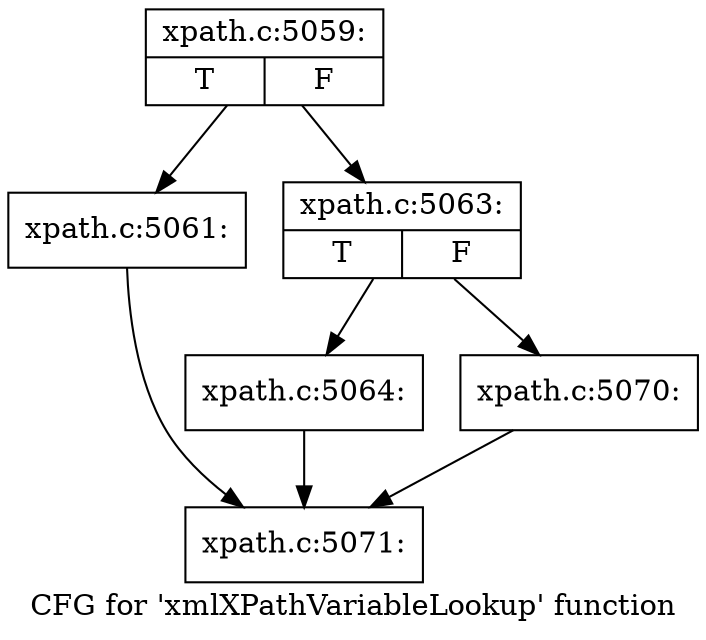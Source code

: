 digraph "CFG for 'xmlXPathVariableLookup' function" {
	label="CFG for 'xmlXPathVariableLookup' function";

	Node0x4884840 [shape=record,label="{xpath.c:5059:|{<s0>T|<s1>F}}"];
	Node0x4884840 -> Node0x4889c00;
	Node0x4884840 -> Node0x4889c50;
	Node0x4889c00 [shape=record,label="{xpath.c:5061:}"];
	Node0x4889c00 -> Node0x4884e00;
	Node0x4889c50 [shape=record,label="{xpath.c:5063:|{<s0>T|<s1>F}}"];
	Node0x4889c50 -> Node0x488abe0;
	Node0x4889c50 -> Node0x488ac30;
	Node0x488abe0 [shape=record,label="{xpath.c:5064:}"];
	Node0x488abe0 -> Node0x4884e00;
	Node0x488ac30 [shape=record,label="{xpath.c:5070:}"];
	Node0x488ac30 -> Node0x4884e00;
	Node0x4884e00 [shape=record,label="{xpath.c:5071:}"];
}
